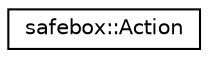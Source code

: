 digraph "Graphical Class Hierarchy"
{
 // LATEX_PDF_SIZE
  edge [fontname="Helvetica",fontsize="10",labelfontname="Helvetica",labelfontsize="10"];
  node [fontname="Helvetica",fontsize="10",shape=record];
  rankdir="LR";
  Node0 [label="safebox::Action",height=0.2,width=0.4,color="black", fillcolor="white", style="filled",URL="$classsafebox_1_1_action.html",tooltip="Singleton Class which contain Prototype Object so, it can use all method of safebox."];
}
